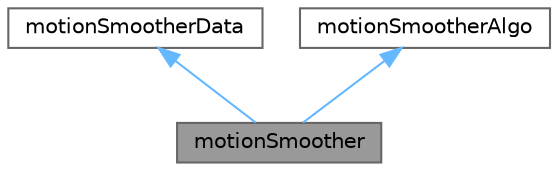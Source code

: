 digraph "motionSmoother"
{
 // LATEX_PDF_SIZE
  bgcolor="transparent";
  edge [fontname=Helvetica,fontsize=10,labelfontname=Helvetica,labelfontsize=10];
  node [fontname=Helvetica,fontsize=10,shape=box,height=0.2,width=0.4];
  Node1 [id="Node000001",label="motionSmoother",height=0.2,width=0.4,color="gray40", fillcolor="grey60", style="filled", fontcolor="black",tooltip="Given a displacement moves the mesh by scaling the displacement back until there are no more mesh err..."];
  Node2 -> Node1 [id="edge1_Node000001_Node000002",dir="back",color="steelblue1",style="solid",tooltip=" "];
  Node2 [id="Node000002",label="motionSmootherData",height=0.2,width=0.4,color="gray40", fillcolor="white", style="filled",URL="$classFoam_1_1motionSmootherData.html",tooltip=" "];
  Node3 -> Node1 [id="edge2_Node000001_Node000003",dir="back",color="steelblue1",style="solid",tooltip=" "];
  Node3 [id="Node000003",label="motionSmootherAlgo",height=0.2,width=0.4,color="gray40", fillcolor="white", style="filled",URL="$classFoam_1_1motionSmootherAlgo.html",tooltip="Given a displacement moves the mesh by scaling the displacement back until there are no more mesh err..."];
}
